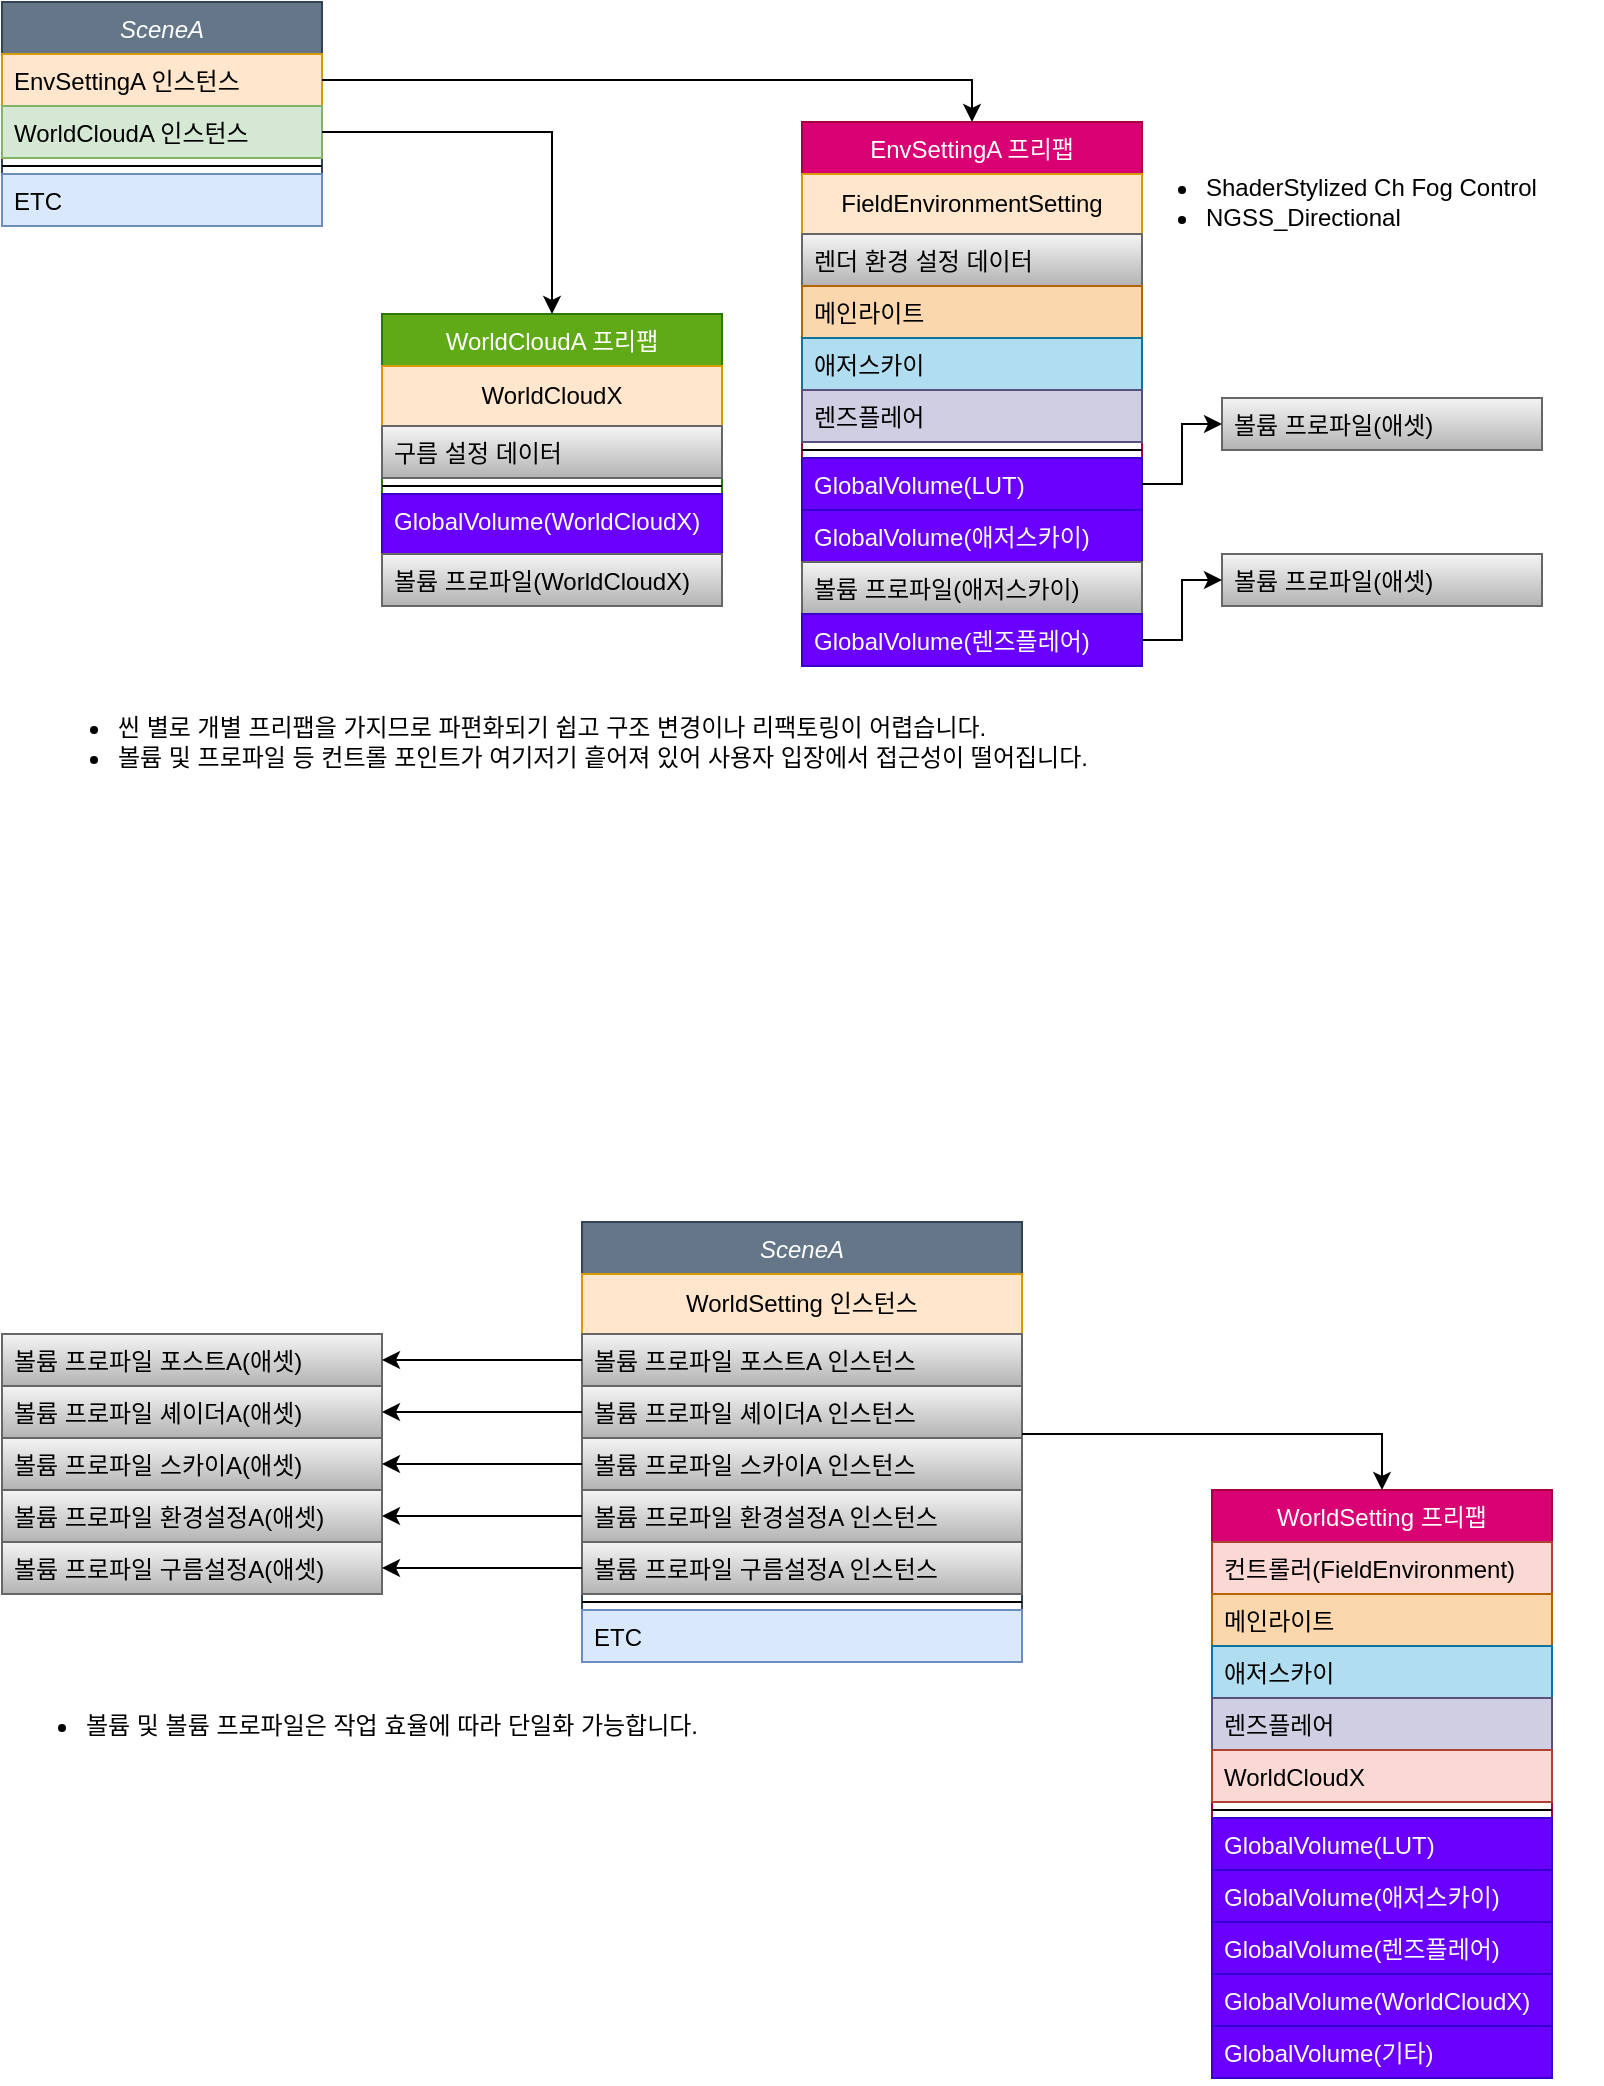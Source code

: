 <mxfile version="20.8.5" type="github">
  <diagram id="C5RBs43oDa-KdzZeNtuy" name="Page-1">
    <mxGraphModel dx="1104" dy="1166" grid="1" gridSize="10" guides="1" tooltips="1" connect="1" arrows="1" fold="1" page="1" pageScale="1" pageWidth="827" pageHeight="1169" math="0" shadow="0">
      <root>
        <mxCell id="WIyWlLk6GJQsqaUBKTNV-0" />
        <mxCell id="WIyWlLk6GJQsqaUBKTNV-1" parent="WIyWlLk6GJQsqaUBKTNV-0" />
        <mxCell id="zkfFHV4jXpPFQw0GAbJ--0" value="SceneA" style="swimlane;fontStyle=2;align=center;verticalAlign=top;childLayout=stackLayout;horizontal=1;startSize=26;horizontalStack=0;resizeParent=1;resizeLast=0;collapsible=1;marginBottom=0;rounded=0;shadow=0;strokeWidth=1;fillColor=#647687;fontColor=#ffffff;strokeColor=#314354;" parent="WIyWlLk6GJQsqaUBKTNV-1" vertex="1">
          <mxGeometry x="14" y="20" width="160" height="112" as="geometry">
            <mxRectangle x="230" y="140" width="160" height="26" as="alternateBounds" />
          </mxGeometry>
        </mxCell>
        <mxCell id="zkfFHV4jXpPFQw0GAbJ--1" value="EnvSettingA 인스턴스" style="text;align=left;verticalAlign=top;spacingLeft=4;spacingRight=4;overflow=hidden;rotatable=0;points=[[0,0.5],[1,0.5]];portConstraint=eastwest;fillColor=#ffe6cc;strokeColor=#d79b00;" parent="zkfFHV4jXpPFQw0GAbJ--0" vertex="1">
          <mxGeometry y="26" width="160" height="26" as="geometry" />
        </mxCell>
        <mxCell id="zkfFHV4jXpPFQw0GAbJ--2" value="WorldCloudA 인스턴스" style="text;align=left;verticalAlign=top;spacingLeft=4;spacingRight=4;overflow=hidden;rotatable=0;points=[[0,0.5],[1,0.5]];portConstraint=eastwest;rounded=0;shadow=0;html=0;fillColor=#d5e8d4;strokeColor=#82b366;" parent="zkfFHV4jXpPFQw0GAbJ--0" vertex="1">
          <mxGeometry y="52" width="160" height="26" as="geometry" />
        </mxCell>
        <mxCell id="pMiVKVE4UFl4_DnVHS3M-9" value="" style="line;html=1;strokeWidth=1;align=left;verticalAlign=middle;spacingTop=-1;spacingLeft=3;spacingRight=3;rotatable=0;labelPosition=right;points=[];portConstraint=eastwest;" vertex="1" parent="zkfFHV4jXpPFQw0GAbJ--0">
          <mxGeometry y="78" width="160" height="8" as="geometry" />
        </mxCell>
        <mxCell id="zkfFHV4jXpPFQw0GAbJ--3" value="ETC" style="text;align=left;verticalAlign=top;spacingLeft=4;spacingRight=4;overflow=hidden;rotatable=0;points=[[0,0.5],[1,0.5]];portConstraint=eastwest;rounded=0;shadow=0;html=0;fillColor=#dae8fc;strokeColor=#6c8ebf;" parent="zkfFHV4jXpPFQw0GAbJ--0" vertex="1">
          <mxGeometry y="86" width="160" height="26" as="geometry" />
        </mxCell>
        <mxCell id="zkfFHV4jXpPFQw0GAbJ--6" value="WorldCloudA 프리팹" style="swimlane;fontStyle=0;align=center;verticalAlign=top;childLayout=stackLayout;horizontal=1;startSize=26;horizontalStack=0;resizeParent=1;resizeLast=0;collapsible=1;marginBottom=0;rounded=0;shadow=0;strokeWidth=1;swimlaneFillColor=default;fillColor=#60a917;fontColor=#ffffff;strokeColor=#2D7600;" parent="WIyWlLk6GJQsqaUBKTNV-1" vertex="1">
          <mxGeometry x="204" y="176" width="170" height="146" as="geometry">
            <mxRectangle x="130" y="380" width="160" height="26" as="alternateBounds" />
          </mxGeometry>
        </mxCell>
        <mxCell id="pMiVKVE4UFl4_DnVHS3M-81" value="WorldCloudX" style="swimlane;fontStyle=0;childLayout=stackLayout;horizontal=1;startSize=30;horizontalStack=0;resizeParent=1;resizeParentMax=0;resizeLast=0;collapsible=1;marginBottom=0;whiteSpace=wrap;html=1;fillColor=#ffe6cc;strokeColor=#d79b00;" vertex="1" parent="zkfFHV4jXpPFQw0GAbJ--6">
          <mxGeometry y="26" width="170" height="56" as="geometry">
            <mxRectangle y="26" width="180" height="30" as="alternateBounds" />
          </mxGeometry>
        </mxCell>
        <mxCell id="pMiVKVE4UFl4_DnVHS3M-82" value="구름 설정 데이터" style="text;align=left;verticalAlign=top;spacingLeft=4;spacingRight=4;overflow=hidden;rotatable=0;points=[[0,0.5],[1,0.5]];portConstraint=eastwest;rounded=0;shadow=0;html=0;fillColor=#f5f5f5;strokeColor=#666666;gradientColor=#b3b3b3;" vertex="1" parent="pMiVKVE4UFl4_DnVHS3M-81">
          <mxGeometry y="30" width="170" height="26" as="geometry" />
        </mxCell>
        <mxCell id="zkfFHV4jXpPFQw0GAbJ--9" value="" style="line;html=1;strokeWidth=1;align=left;verticalAlign=middle;spacingTop=-1;spacingLeft=3;spacingRight=3;rotatable=0;labelPosition=right;points=[];portConstraint=eastwest;" parent="zkfFHV4jXpPFQw0GAbJ--6" vertex="1">
          <mxGeometry y="82" width="170" height="8" as="geometry" />
        </mxCell>
        <mxCell id="zkfFHV4jXpPFQw0GAbJ--8" value="GlobalVolume(WorldCloudX)" style="text;align=left;verticalAlign=top;spacingLeft=4;spacingRight=4;overflow=hidden;rotatable=0;points=[[0,0.5],[1,0.5]];portConstraint=eastwest;rounded=0;shadow=0;html=0;fillColor=#6a00ff;fontColor=#ffffff;strokeColor=#3700CC;" parent="zkfFHV4jXpPFQw0GAbJ--6" vertex="1">
          <mxGeometry y="90" width="170" height="30" as="geometry" />
        </mxCell>
        <mxCell id="pMiVKVE4UFl4_DnVHS3M-16" value="볼륨 프로파일(WorldCloudX)" style="text;align=left;verticalAlign=top;spacingLeft=4;spacingRight=4;overflow=hidden;rotatable=0;points=[[0,0.5],[1,0.5]];portConstraint=eastwest;rounded=0;shadow=0;html=0;fillColor=#f5f5f5;strokeColor=#666666;gradientColor=#b3b3b3;" vertex="1" parent="zkfFHV4jXpPFQw0GAbJ--6">
          <mxGeometry y="120" width="170" height="26" as="geometry" />
        </mxCell>
        <mxCell id="zkfFHV4jXpPFQw0GAbJ--17" value="EnvSettingA 프리팹" style="swimlane;fontStyle=0;align=center;verticalAlign=top;childLayout=stackLayout;horizontal=1;startSize=26;horizontalStack=0;resizeParent=1;resizeLast=0;collapsible=1;marginBottom=0;rounded=0;shadow=0;strokeWidth=1;fillColor=#d80073;fontColor=#ffffff;strokeColor=#A50040;" parent="WIyWlLk6GJQsqaUBKTNV-1" vertex="1">
          <mxGeometry x="414" y="80" width="170" height="272" as="geometry">
            <mxRectangle x="550" y="140" width="160" height="26" as="alternateBounds" />
          </mxGeometry>
        </mxCell>
        <mxCell id="pMiVKVE4UFl4_DnVHS3M-76" value="FieldEnvironmentSetting" style="swimlane;fontStyle=0;childLayout=stackLayout;horizontal=1;startSize=30;horizontalStack=0;resizeParent=1;resizeParentMax=0;resizeLast=0;collapsible=1;marginBottom=0;whiteSpace=wrap;html=1;fillColor=#ffe6cc;strokeColor=#d79b00;" vertex="1" parent="zkfFHV4jXpPFQw0GAbJ--17">
          <mxGeometry y="26" width="170" height="56" as="geometry">
            <mxRectangle y="26" width="180" height="30" as="alternateBounds" />
          </mxGeometry>
        </mxCell>
        <mxCell id="pMiVKVE4UFl4_DnVHS3M-77" value="렌더 환경 설정 데이터" style="text;align=left;verticalAlign=top;spacingLeft=4;spacingRight=4;overflow=hidden;rotatable=0;points=[[0,0.5],[1,0.5]];portConstraint=eastwest;rounded=0;shadow=0;html=0;fillColor=#f5f5f5;strokeColor=#666666;gradientColor=#b3b3b3;" vertex="1" parent="pMiVKVE4UFl4_DnVHS3M-76">
          <mxGeometry y="30" width="170" height="26" as="geometry" />
        </mxCell>
        <mxCell id="zkfFHV4jXpPFQw0GAbJ--19" value="메인라이트" style="text;align=left;verticalAlign=top;spacingLeft=4;spacingRight=4;overflow=hidden;rotatable=0;points=[[0,0.5],[1,0.5]];portConstraint=eastwest;rounded=0;shadow=0;html=0;fillColor=#fad7ac;strokeColor=#b46504;" parent="zkfFHV4jXpPFQw0GAbJ--17" vertex="1">
          <mxGeometry y="82" width="170" height="26" as="geometry" />
        </mxCell>
        <mxCell id="pMiVKVE4UFl4_DnVHS3M-5" value="애저스카이" style="text;align=left;verticalAlign=top;spacingLeft=4;spacingRight=4;overflow=hidden;rotatable=0;points=[[0,0.5],[1,0.5]];portConstraint=eastwest;rounded=0;shadow=0;html=0;fillColor=#b1ddf0;strokeColor=#10739e;" vertex="1" parent="zkfFHV4jXpPFQw0GAbJ--17">
          <mxGeometry y="108" width="170" height="26" as="geometry" />
        </mxCell>
        <mxCell id="pMiVKVE4UFl4_DnVHS3M-6" value="렌즈플레어" style="text;align=left;verticalAlign=top;spacingLeft=4;spacingRight=4;overflow=hidden;rotatable=0;points=[[0,0.5],[1,0.5]];portConstraint=eastwest;rounded=0;shadow=0;html=0;fillColor=#d0cee2;strokeColor=#56517e;" vertex="1" parent="zkfFHV4jXpPFQw0GAbJ--17">
          <mxGeometry y="134" width="170" height="26" as="geometry" />
        </mxCell>
        <mxCell id="zkfFHV4jXpPFQw0GAbJ--23" value="" style="line;html=1;strokeWidth=1;align=left;verticalAlign=middle;spacingTop=-1;spacingLeft=3;spacingRight=3;rotatable=0;labelPosition=right;points=[];portConstraint=eastwest;" parent="zkfFHV4jXpPFQw0GAbJ--17" vertex="1">
          <mxGeometry y="160" width="170" height="8" as="geometry" />
        </mxCell>
        <mxCell id="pMiVKVE4UFl4_DnVHS3M-4" value="GlobalVolume(LUT)" style="text;align=left;verticalAlign=top;spacingLeft=4;spacingRight=4;overflow=hidden;rotatable=0;points=[[0,0.5],[1,0.5]];portConstraint=eastwest;rounded=0;shadow=0;html=0;fillColor=#6a00ff;fontColor=#ffffff;strokeColor=#3700CC;" vertex="1" parent="zkfFHV4jXpPFQw0GAbJ--17">
          <mxGeometry y="168" width="170" height="26" as="geometry" />
        </mxCell>
        <mxCell id="pMiVKVE4UFl4_DnVHS3M-3" value="GlobalVolume(애저스카이)" style="text;align=left;verticalAlign=top;spacingLeft=4;spacingRight=4;overflow=hidden;rotatable=0;points=[[0,0.5],[1,0.5]];portConstraint=eastwest;rounded=0;shadow=0;html=0;fillColor=#6a00ff;fontColor=#ffffff;strokeColor=#3700CC;" vertex="1" parent="zkfFHV4jXpPFQw0GAbJ--17">
          <mxGeometry y="194" width="170" height="26" as="geometry" />
        </mxCell>
        <mxCell id="pMiVKVE4UFl4_DnVHS3M-12" value="볼륨 프로파일(애저스카이)" style="text;align=left;verticalAlign=top;spacingLeft=4;spacingRight=4;overflow=hidden;rotatable=0;points=[[0,0.5],[1,0.5]];portConstraint=eastwest;rounded=0;shadow=0;html=0;fillColor=#f5f5f5;strokeColor=#666666;gradientColor=#b3b3b3;" vertex="1" parent="zkfFHV4jXpPFQw0GAbJ--17">
          <mxGeometry y="220" width="170" height="26" as="geometry" />
        </mxCell>
        <mxCell id="pMiVKVE4UFl4_DnVHS3M-7" value="GlobalVolume(렌즈플레어)" style="text;align=left;verticalAlign=top;spacingLeft=4;spacingRight=4;overflow=hidden;rotatable=0;points=[[0,0.5],[1,0.5]];portConstraint=eastwest;rounded=0;shadow=0;html=0;fillColor=#6a00ff;fontColor=#ffffff;strokeColor=#3700CC;" vertex="1" parent="zkfFHV4jXpPFQw0GAbJ--17">
          <mxGeometry y="246" width="170" height="26" as="geometry" />
        </mxCell>
        <mxCell id="pMiVKVE4UFl4_DnVHS3M-1" style="edgeStyle=orthogonalEdgeStyle;rounded=0;orthogonalLoop=1;jettySize=auto;html=1;entryX=0.5;entryY=0;entryDx=0;entryDy=0;" edge="1" parent="WIyWlLk6GJQsqaUBKTNV-1" source="zkfFHV4jXpPFQw0GAbJ--2" target="zkfFHV4jXpPFQw0GAbJ--6">
          <mxGeometry relative="1" as="geometry" />
        </mxCell>
        <mxCell id="pMiVKVE4UFl4_DnVHS3M-2" style="edgeStyle=orthogonalEdgeStyle;rounded=0;orthogonalLoop=1;jettySize=auto;html=1;" edge="1" parent="WIyWlLk6GJQsqaUBKTNV-1" source="zkfFHV4jXpPFQw0GAbJ--1" target="zkfFHV4jXpPFQw0GAbJ--17">
          <mxGeometry relative="1" as="geometry" />
        </mxCell>
        <mxCell id="pMiVKVE4UFl4_DnVHS3M-8" value="&lt;ul&gt;&lt;li&gt;ShaderStylized Ch Fog Control&lt;/li&gt;&lt;li&gt;NGSS_Directional&lt;/li&gt;&lt;/ul&gt;" style="text;strokeColor=none;fillColor=none;html=1;whiteSpace=wrap;verticalAlign=middle;overflow=hidden;" vertex="1" parent="WIyWlLk6GJQsqaUBKTNV-1">
          <mxGeometry x="574" y="80" width="240" height="80" as="geometry" />
        </mxCell>
        <mxCell id="pMiVKVE4UFl4_DnVHS3M-10" value="볼륨 프로파일(애셋)" style="text;align=left;verticalAlign=top;spacingLeft=4;spacingRight=4;overflow=hidden;rotatable=0;points=[[0,0.5],[1,0.5]];portConstraint=eastwest;rounded=0;shadow=0;html=0;fillColor=#f5f5f5;strokeColor=#666666;gradientColor=#b3b3b3;" vertex="1" parent="WIyWlLk6GJQsqaUBKTNV-1">
          <mxGeometry x="624" y="218" width="160" height="26" as="geometry" />
        </mxCell>
        <mxCell id="pMiVKVE4UFl4_DnVHS3M-11" style="edgeStyle=orthogonalEdgeStyle;rounded=0;orthogonalLoop=1;jettySize=auto;html=1;entryX=0;entryY=0.5;entryDx=0;entryDy=0;" edge="1" parent="WIyWlLk6GJQsqaUBKTNV-1" source="pMiVKVE4UFl4_DnVHS3M-4" target="pMiVKVE4UFl4_DnVHS3M-10">
          <mxGeometry relative="1" as="geometry" />
        </mxCell>
        <mxCell id="pMiVKVE4UFl4_DnVHS3M-13" value="볼륨 프로파일(애셋)" style="text;align=left;verticalAlign=top;spacingLeft=4;spacingRight=4;overflow=hidden;rotatable=0;points=[[0,0.5],[1,0.5]];portConstraint=eastwest;rounded=0;shadow=0;html=0;fillColor=#f5f5f5;strokeColor=#666666;gradientColor=#b3b3b3;" vertex="1" parent="WIyWlLk6GJQsqaUBKTNV-1">
          <mxGeometry x="624" y="296" width="160" height="26" as="geometry" />
        </mxCell>
        <mxCell id="pMiVKVE4UFl4_DnVHS3M-15" style="edgeStyle=orthogonalEdgeStyle;rounded=0;orthogonalLoop=1;jettySize=auto;html=1;" edge="1" parent="WIyWlLk6GJQsqaUBKTNV-1" source="pMiVKVE4UFl4_DnVHS3M-7" target="pMiVKVE4UFl4_DnVHS3M-13">
          <mxGeometry relative="1" as="geometry" />
        </mxCell>
        <mxCell id="pMiVKVE4UFl4_DnVHS3M-20" value="SceneA" style="swimlane;fontStyle=2;align=center;verticalAlign=top;childLayout=stackLayout;horizontal=1;startSize=26;horizontalStack=0;resizeParent=1;resizeLast=0;collapsible=1;marginBottom=0;rounded=0;shadow=0;strokeWidth=1;fillColor=#647687;fontColor=#ffffff;strokeColor=#314354;" vertex="1" parent="WIyWlLk6GJQsqaUBKTNV-1">
          <mxGeometry x="304" y="630" width="220" height="220" as="geometry">
            <mxRectangle x="230" y="140" width="160" height="26" as="alternateBounds" />
          </mxGeometry>
        </mxCell>
        <mxCell id="pMiVKVE4UFl4_DnVHS3M-50" value="WorldSetting 인스턴스" style="swimlane;fontStyle=0;childLayout=stackLayout;horizontal=1;startSize=30;horizontalStack=0;resizeParent=1;resizeParentMax=0;resizeLast=0;collapsible=1;marginBottom=0;whiteSpace=wrap;html=1;fillColor=#ffe6cc;strokeColor=#d79b00;" vertex="1" parent="pMiVKVE4UFl4_DnVHS3M-20">
          <mxGeometry y="26" width="220" height="160" as="geometry">
            <mxRectangle y="26" width="180" height="30" as="alternateBounds" />
          </mxGeometry>
        </mxCell>
        <mxCell id="pMiVKVE4UFl4_DnVHS3M-47" value="볼륨 프로파일 포스트A 인스턴스" style="text;align=left;verticalAlign=top;spacingLeft=4;spacingRight=4;overflow=hidden;rotatable=0;points=[[0,0.5],[1,0.5]];portConstraint=eastwest;rounded=0;shadow=0;html=0;fillColor=#f5f5f5;strokeColor=#666666;gradientColor=#b3b3b3;" vertex="1" parent="pMiVKVE4UFl4_DnVHS3M-50">
          <mxGeometry y="30" width="220" height="26" as="geometry" />
        </mxCell>
        <mxCell id="pMiVKVE4UFl4_DnVHS3M-54" value="볼륨 프로파일 셰이더A 인스턴스" style="text;align=left;verticalAlign=top;spacingLeft=4;spacingRight=4;overflow=hidden;rotatable=0;points=[[0,0.5],[1,0.5]];portConstraint=eastwest;rounded=0;shadow=0;html=0;fillColor=#f5f5f5;strokeColor=#666666;gradientColor=#b3b3b3;" vertex="1" parent="pMiVKVE4UFl4_DnVHS3M-50">
          <mxGeometry y="56" width="220" height="26" as="geometry" />
        </mxCell>
        <mxCell id="pMiVKVE4UFl4_DnVHS3M-55" value="볼륨 프로파일 스카이A 인스턴스" style="text;align=left;verticalAlign=top;spacingLeft=4;spacingRight=4;overflow=hidden;rotatable=0;points=[[0,0.5],[1,0.5]];portConstraint=eastwest;rounded=0;shadow=0;html=0;fillColor=#f5f5f5;strokeColor=#666666;gradientColor=#b3b3b3;" vertex="1" parent="pMiVKVE4UFl4_DnVHS3M-50">
          <mxGeometry y="82" width="220" height="26" as="geometry" />
        </mxCell>
        <mxCell id="pMiVKVE4UFl4_DnVHS3M-60" value="볼륨 프로파일 환경설정A 인스턴스" style="text;align=left;verticalAlign=top;spacingLeft=4;spacingRight=4;overflow=hidden;rotatable=0;points=[[0,0.5],[1,0.5]];portConstraint=eastwest;rounded=0;shadow=0;html=0;fillColor=#f5f5f5;strokeColor=#666666;gradientColor=#b3b3b3;" vertex="1" parent="pMiVKVE4UFl4_DnVHS3M-50">
          <mxGeometry y="108" width="220" height="26" as="geometry" />
        </mxCell>
        <mxCell id="pMiVKVE4UFl4_DnVHS3M-83" value="볼륨 프로파일 구름설정A 인스턴스" style="text;align=left;verticalAlign=top;spacingLeft=4;spacingRight=4;overflow=hidden;rotatable=0;points=[[0,0.5],[1,0.5]];portConstraint=eastwest;rounded=0;shadow=0;html=0;fillColor=#f5f5f5;strokeColor=#666666;gradientColor=#b3b3b3;" vertex="1" parent="pMiVKVE4UFl4_DnVHS3M-50">
          <mxGeometry y="134" width="220" height="26" as="geometry" />
        </mxCell>
        <mxCell id="pMiVKVE4UFl4_DnVHS3M-23" value="" style="line;html=1;strokeWidth=1;align=left;verticalAlign=middle;spacingTop=-1;spacingLeft=3;spacingRight=3;rotatable=0;labelPosition=right;points=[];portConstraint=eastwest;" vertex="1" parent="pMiVKVE4UFl4_DnVHS3M-20">
          <mxGeometry y="186" width="220" height="8" as="geometry" />
        </mxCell>
        <mxCell id="pMiVKVE4UFl4_DnVHS3M-24" value="ETC" style="text;align=left;verticalAlign=top;spacingLeft=4;spacingRight=4;overflow=hidden;rotatable=0;points=[[0,0.5],[1,0.5]];portConstraint=eastwest;rounded=0;shadow=0;html=0;fillColor=#dae8fc;strokeColor=#6c8ebf;" vertex="1" parent="pMiVKVE4UFl4_DnVHS3M-20">
          <mxGeometry y="194" width="220" height="26" as="geometry" />
        </mxCell>
        <mxCell id="pMiVKVE4UFl4_DnVHS3M-30" value="WorldSetting 프리팹" style="swimlane;fontStyle=0;align=center;verticalAlign=top;childLayout=stackLayout;horizontal=1;startSize=26;horizontalStack=0;resizeParent=1;resizeLast=0;collapsible=1;marginBottom=0;rounded=0;shadow=0;strokeWidth=1;fillColor=#d80073;fontColor=#ffffff;strokeColor=#A50040;" vertex="1" parent="WIyWlLk6GJQsqaUBKTNV-1">
          <mxGeometry x="619" y="764" width="170" height="294" as="geometry">
            <mxRectangle x="550" y="140" width="160" height="26" as="alternateBounds" />
          </mxGeometry>
        </mxCell>
        <mxCell id="pMiVKVE4UFl4_DnVHS3M-31" value="컨트롤러(FieldEnvironment)" style="text;align=left;verticalAlign=top;spacingLeft=4;spacingRight=4;overflow=hidden;rotatable=0;points=[[0,0.5],[1,0.5]];portConstraint=eastwest;fillColor=#fad9d5;strokeColor=#ae4132;" vertex="1" parent="pMiVKVE4UFl4_DnVHS3M-30">
          <mxGeometry y="26" width="170" height="26" as="geometry" />
        </mxCell>
        <mxCell id="pMiVKVE4UFl4_DnVHS3M-32" value="메인라이트" style="text;align=left;verticalAlign=top;spacingLeft=4;spacingRight=4;overflow=hidden;rotatable=0;points=[[0,0.5],[1,0.5]];portConstraint=eastwest;rounded=0;shadow=0;html=0;fillColor=#fad7ac;strokeColor=#b46504;" vertex="1" parent="pMiVKVE4UFl4_DnVHS3M-30">
          <mxGeometry y="52" width="170" height="26" as="geometry" />
        </mxCell>
        <mxCell id="pMiVKVE4UFl4_DnVHS3M-33" value="애저스카이" style="text;align=left;verticalAlign=top;spacingLeft=4;spacingRight=4;overflow=hidden;rotatable=0;points=[[0,0.5],[1,0.5]];portConstraint=eastwest;rounded=0;shadow=0;html=0;fillColor=#b1ddf0;strokeColor=#10739e;" vertex="1" parent="pMiVKVE4UFl4_DnVHS3M-30">
          <mxGeometry y="78" width="170" height="26" as="geometry" />
        </mxCell>
        <mxCell id="pMiVKVE4UFl4_DnVHS3M-34" value="렌즈플레어" style="text;align=left;verticalAlign=top;spacingLeft=4;spacingRight=4;overflow=hidden;rotatable=0;points=[[0,0.5],[1,0.5]];portConstraint=eastwest;rounded=0;shadow=0;html=0;fillColor=#d0cee2;strokeColor=#56517e;" vertex="1" parent="pMiVKVE4UFl4_DnVHS3M-30">
          <mxGeometry y="104" width="170" height="26" as="geometry" />
        </mxCell>
        <mxCell id="pMiVKVE4UFl4_DnVHS3M-73" value="WorldCloudX" style="text;align=left;verticalAlign=top;spacingLeft=4;spacingRight=4;overflow=hidden;rotatable=0;points=[[0,0.5],[1,0.5]];portConstraint=eastwest;fillColor=#fad9d5;strokeColor=#ae4132;" vertex="1" parent="pMiVKVE4UFl4_DnVHS3M-30">
          <mxGeometry y="130" width="170" height="26" as="geometry" />
        </mxCell>
        <mxCell id="pMiVKVE4UFl4_DnVHS3M-35" value="" style="line;html=1;strokeWidth=1;align=left;verticalAlign=middle;spacingTop=-1;spacingLeft=3;spacingRight=3;rotatable=0;labelPosition=right;points=[];portConstraint=eastwest;" vertex="1" parent="pMiVKVE4UFl4_DnVHS3M-30">
          <mxGeometry y="156" width="170" height="8" as="geometry" />
        </mxCell>
        <mxCell id="pMiVKVE4UFl4_DnVHS3M-36" value="GlobalVolume(LUT)" style="text;align=left;verticalAlign=top;spacingLeft=4;spacingRight=4;overflow=hidden;rotatable=0;points=[[0,0.5],[1,0.5]];portConstraint=eastwest;rounded=0;shadow=0;html=0;fillColor=#6a00ff;fontColor=#ffffff;strokeColor=#3700CC;" vertex="1" parent="pMiVKVE4UFl4_DnVHS3M-30">
          <mxGeometry y="164" width="170" height="26" as="geometry" />
        </mxCell>
        <mxCell id="pMiVKVE4UFl4_DnVHS3M-37" value="GlobalVolume(애저스카이)" style="text;align=left;verticalAlign=top;spacingLeft=4;spacingRight=4;overflow=hidden;rotatable=0;points=[[0,0.5],[1,0.5]];portConstraint=eastwest;rounded=0;shadow=0;html=0;fillColor=#6a00ff;fontColor=#ffffff;strokeColor=#3700CC;" vertex="1" parent="pMiVKVE4UFl4_DnVHS3M-30">
          <mxGeometry y="190" width="170" height="26" as="geometry" />
        </mxCell>
        <mxCell id="pMiVKVE4UFl4_DnVHS3M-39" value="GlobalVolume(렌즈플레어)" style="text;align=left;verticalAlign=top;spacingLeft=4;spacingRight=4;overflow=hidden;rotatable=0;points=[[0,0.5],[1,0.5]];portConstraint=eastwest;rounded=0;shadow=0;html=0;fillColor=#6a00ff;fontColor=#ffffff;strokeColor=#3700CC;" vertex="1" parent="pMiVKVE4UFl4_DnVHS3M-30">
          <mxGeometry y="216" width="170" height="26" as="geometry" />
        </mxCell>
        <mxCell id="pMiVKVE4UFl4_DnVHS3M-67" value="GlobalVolume(WorldCloudX)" style="text;align=left;verticalAlign=top;spacingLeft=4;spacingRight=4;overflow=hidden;rotatable=0;points=[[0,0.5],[1,0.5]];portConstraint=eastwest;rounded=0;shadow=0;html=0;fillColor=#6a00ff;fontColor=#ffffff;strokeColor=#3700CC;" vertex="1" parent="pMiVKVE4UFl4_DnVHS3M-30">
          <mxGeometry y="242" width="170" height="26" as="geometry" />
        </mxCell>
        <mxCell id="pMiVKVE4UFl4_DnVHS3M-68" value="GlobalVolume(기타)" style="text;align=left;verticalAlign=top;spacingLeft=4;spacingRight=4;overflow=hidden;rotatable=0;points=[[0,0.5],[1,0.5]];portConstraint=eastwest;rounded=0;shadow=0;html=0;fillColor=#6a00ff;fontColor=#ffffff;strokeColor=#3700CC;" vertex="1" parent="pMiVKVE4UFl4_DnVHS3M-30">
          <mxGeometry y="268" width="170" height="26" as="geometry" />
        </mxCell>
        <mxCell id="pMiVKVE4UFl4_DnVHS3M-43" value="볼륨 프로파일 포스트A(애셋)" style="text;align=left;verticalAlign=top;spacingLeft=4;spacingRight=4;overflow=hidden;rotatable=0;points=[[0,0.5],[1,0.5]];portConstraint=eastwest;rounded=0;shadow=0;html=0;fillColor=#f5f5f5;strokeColor=#666666;gradientColor=#b3b3b3;" vertex="1" parent="WIyWlLk6GJQsqaUBKTNV-1">
          <mxGeometry x="14" y="686" width="190" height="26" as="geometry" />
        </mxCell>
        <mxCell id="pMiVKVE4UFl4_DnVHS3M-45" value="볼륨 프로파일 셰이더A(애셋)" style="text;align=left;verticalAlign=top;spacingLeft=4;spacingRight=4;overflow=hidden;rotatable=0;points=[[0,0.5],[1,0.5]];portConstraint=eastwest;rounded=0;shadow=0;html=0;fillColor=#f5f5f5;strokeColor=#666666;gradientColor=#b3b3b3;" vertex="1" parent="WIyWlLk6GJQsqaUBKTNV-1">
          <mxGeometry x="14" y="712" width="190" height="26" as="geometry" />
        </mxCell>
        <mxCell id="pMiVKVE4UFl4_DnVHS3M-56" style="edgeStyle=orthogonalEdgeStyle;rounded=0;orthogonalLoop=1;jettySize=auto;html=1;entryX=0.5;entryY=0;entryDx=0;entryDy=0;" edge="1" parent="WIyWlLk6GJQsqaUBKTNV-1" source="pMiVKVE4UFl4_DnVHS3M-50" target="pMiVKVE4UFl4_DnVHS3M-30">
          <mxGeometry relative="1" as="geometry" />
        </mxCell>
        <mxCell id="pMiVKVE4UFl4_DnVHS3M-61" style="edgeStyle=orthogonalEdgeStyle;rounded=0;orthogonalLoop=1;jettySize=auto;html=1;entryX=1;entryY=0.5;entryDx=0;entryDy=0;" edge="1" parent="WIyWlLk6GJQsqaUBKTNV-1" source="pMiVKVE4UFl4_DnVHS3M-47" target="pMiVKVE4UFl4_DnVHS3M-43">
          <mxGeometry relative="1" as="geometry" />
        </mxCell>
        <mxCell id="pMiVKVE4UFl4_DnVHS3M-62" style="edgeStyle=orthogonalEdgeStyle;rounded=0;orthogonalLoop=1;jettySize=auto;html=1;" edge="1" parent="WIyWlLk6GJQsqaUBKTNV-1" source="pMiVKVE4UFl4_DnVHS3M-54" target="pMiVKVE4UFl4_DnVHS3M-45">
          <mxGeometry relative="1" as="geometry" />
        </mxCell>
        <mxCell id="pMiVKVE4UFl4_DnVHS3M-63" value="볼륨 프로파일 스카이A(애셋)" style="text;align=left;verticalAlign=top;spacingLeft=4;spacingRight=4;overflow=hidden;rotatable=0;points=[[0,0.5],[1,0.5]];portConstraint=eastwest;rounded=0;shadow=0;html=0;fillColor=#f5f5f5;strokeColor=#666666;gradientColor=#b3b3b3;" vertex="1" parent="WIyWlLk6GJQsqaUBKTNV-1">
          <mxGeometry x="14" y="738" width="190" height="26" as="geometry" />
        </mxCell>
        <mxCell id="pMiVKVE4UFl4_DnVHS3M-64" style="edgeStyle=orthogonalEdgeStyle;rounded=0;orthogonalLoop=1;jettySize=auto;html=1;entryX=1;entryY=0.5;entryDx=0;entryDy=0;" edge="1" parent="WIyWlLk6GJQsqaUBKTNV-1" source="pMiVKVE4UFl4_DnVHS3M-55" target="pMiVKVE4UFl4_DnVHS3M-63">
          <mxGeometry relative="1" as="geometry" />
        </mxCell>
        <mxCell id="pMiVKVE4UFl4_DnVHS3M-65" value="볼륨 프로파일 환경설정A(애셋)" style="text;align=left;verticalAlign=top;spacingLeft=4;spacingRight=4;overflow=hidden;rotatable=0;points=[[0,0.5],[1,0.5]];portConstraint=eastwest;rounded=0;shadow=0;html=0;fillColor=#f5f5f5;strokeColor=#666666;gradientColor=#b3b3b3;" vertex="1" parent="WIyWlLk6GJQsqaUBKTNV-1">
          <mxGeometry x="14" y="764" width="190" height="26" as="geometry" />
        </mxCell>
        <mxCell id="pMiVKVE4UFl4_DnVHS3M-66" style="edgeStyle=orthogonalEdgeStyle;rounded=0;orthogonalLoop=1;jettySize=auto;html=1;entryX=1;entryY=0.5;entryDx=0;entryDy=0;" edge="1" parent="WIyWlLk6GJQsqaUBKTNV-1" source="pMiVKVE4UFl4_DnVHS3M-60" target="pMiVKVE4UFl4_DnVHS3M-65">
          <mxGeometry relative="1" as="geometry" />
        </mxCell>
        <mxCell id="pMiVKVE4UFl4_DnVHS3M-72" value="&lt;ul&gt;&lt;li&gt;볼륨 및 볼륨 프로파일은 작업 효율에 따라 단일화 가능합니다.&lt;/li&gt;&lt;/ul&gt;" style="text;strokeColor=none;fillColor=none;html=1;whiteSpace=wrap;verticalAlign=middle;overflow=hidden;" vertex="1" parent="WIyWlLk6GJQsqaUBKTNV-1">
          <mxGeometry x="14" y="860" width="400" height="44" as="geometry" />
        </mxCell>
        <mxCell id="pMiVKVE4UFl4_DnVHS3M-74" value="&lt;ul&gt;&lt;li&gt;씬 별로 개별 프리팹을 가지므로 파편화되기 쉽고 구조 변경이나 리팩토링이 어렵습니다.&lt;/li&gt;&lt;li&gt;볼륨 및 프로파일 등 컨트롤 포인트가 여기저기 흩어져 있어 사용자 입장에서 접근성이 떨어집니다.&lt;/li&gt;&lt;/ul&gt;" style="text;strokeColor=none;fillColor=none;html=1;whiteSpace=wrap;verticalAlign=middle;overflow=hidden;" vertex="1" parent="WIyWlLk6GJQsqaUBKTNV-1">
          <mxGeometry x="30" y="350" width="770" height="80" as="geometry" />
        </mxCell>
        <mxCell id="pMiVKVE4UFl4_DnVHS3M-84" value="볼륨 프로파일 구름설정A(애셋)" style="text;align=left;verticalAlign=top;spacingLeft=4;spacingRight=4;overflow=hidden;rotatable=0;points=[[0,0.5],[1,0.5]];portConstraint=eastwest;rounded=0;shadow=0;html=0;fillColor=#f5f5f5;strokeColor=#666666;gradientColor=#b3b3b3;" vertex="1" parent="WIyWlLk6GJQsqaUBKTNV-1">
          <mxGeometry x="14" y="790" width="190" height="26" as="geometry" />
        </mxCell>
        <mxCell id="pMiVKVE4UFl4_DnVHS3M-85" style="edgeStyle=orthogonalEdgeStyle;rounded=0;orthogonalLoop=1;jettySize=auto;html=1;entryX=1;entryY=0.5;entryDx=0;entryDy=0;" edge="1" parent="WIyWlLk6GJQsqaUBKTNV-1" source="pMiVKVE4UFl4_DnVHS3M-83" target="pMiVKVE4UFl4_DnVHS3M-84">
          <mxGeometry relative="1" as="geometry" />
        </mxCell>
      </root>
    </mxGraphModel>
  </diagram>
</mxfile>

